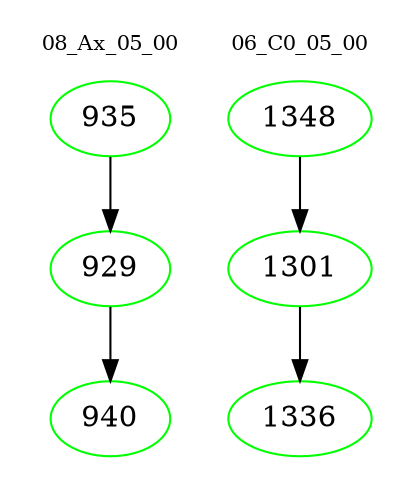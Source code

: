 digraph{
subgraph cluster_0 {
color = white
label = "08_Ax_05_00";
fontsize=10;
T0_935 [label="935", color="green"]
T0_935 -> T0_929 [color="black"]
T0_929 [label="929", color="green"]
T0_929 -> T0_940 [color="black"]
T0_940 [label="940", color="green"]
}
subgraph cluster_1 {
color = white
label = "06_C0_05_00";
fontsize=10;
T1_1348 [label="1348", color="green"]
T1_1348 -> T1_1301 [color="black"]
T1_1301 [label="1301", color="green"]
T1_1301 -> T1_1336 [color="black"]
T1_1336 [label="1336", color="green"]
}
}
